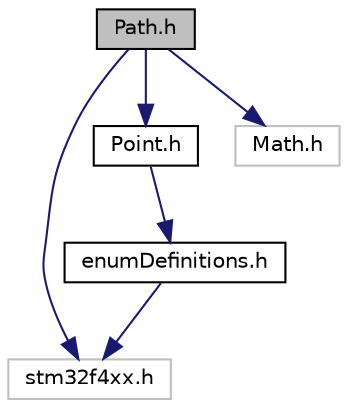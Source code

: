 digraph "Path.h"
{
  edge [fontname="Helvetica",fontsize="10",labelfontname="Helvetica",labelfontsize="10"];
  node [fontname="Helvetica",fontsize="10",shape=record];
  Node0 [label="Path.h",height=0.2,width=0.4,color="black", fillcolor="grey75", style="filled", fontcolor="black"];
  Node0 -> Node1 [color="midnightblue",fontsize="10",style="solid",fontname="Helvetica"];
  Node1 [label="stm32f4xx.h",height=0.2,width=0.4,color="grey75", fillcolor="white", style="filled"];
  Node0 -> Node2 [color="midnightblue",fontsize="10",style="solid",fontname="Helvetica"];
  Node2 [label="Point.h",height=0.2,width=0.4,color="black", fillcolor="white", style="filled",URL="$_point_8h.html",tooltip="Point class. "];
  Node2 -> Node3 [color="midnightblue",fontsize="10",style="solid",fontname="Helvetica"];
  Node3 [label="enumDefinitions.h",height=0.2,width=0.4,color="black", fillcolor="white", style="filled",URL="$enum_definitions_8h.html",tooltip="File containing all of the necessary definitions for the hexapod. "];
  Node3 -> Node1 [color="midnightblue",fontsize="10",style="solid",fontname="Helvetica"];
  Node0 -> Node4 [color="midnightblue",fontsize="10",style="solid",fontname="Helvetica"];
  Node4 [label="Math.h",height=0.2,width=0.4,color="grey75", fillcolor="white", style="filled"];
}
